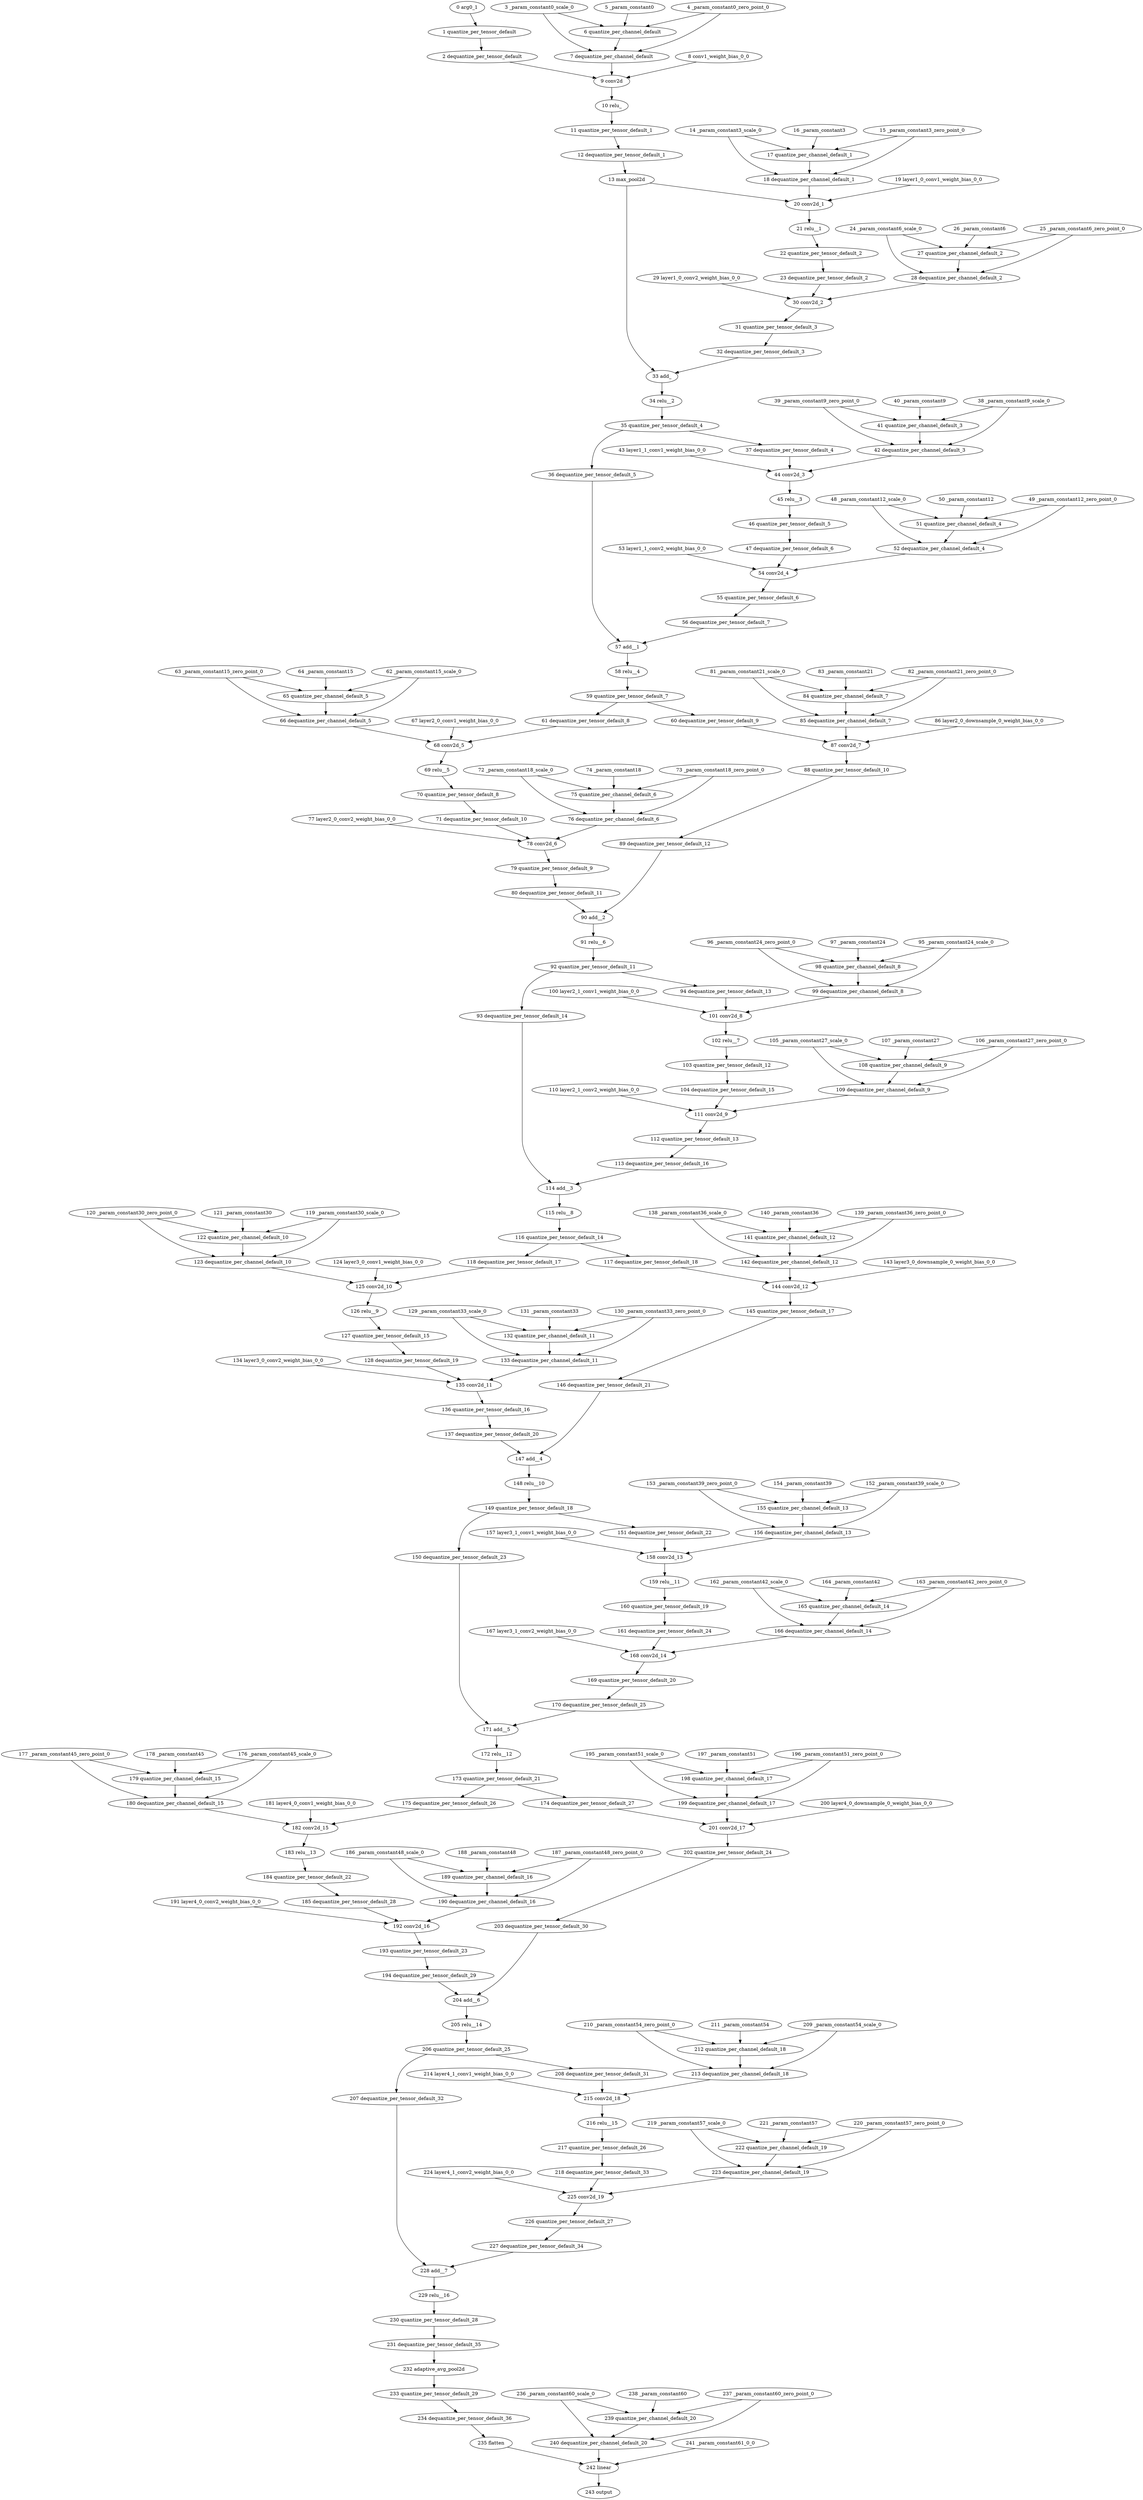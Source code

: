 strict digraph  {
"0 arg0_1" [id=0, type=input];
"1 quantize_per_tensor_default" [id=1, type=quantize_per_tensor];
"2 dequantize_per_tensor_default" [id=2, type=dequantize_per_tensor];
"3 _param_constant0_scale_0" [id=3, type=get_attr];
"4 _param_constant0_zero_point_0" [id=4, type=get_attr];
"5 _param_constant0" [id=5, type=get_attr];
"6 quantize_per_channel_default" [id=6, type=quantize_per_channel];
"7 dequantize_per_channel_default" [id=7, type=dequantize_per_channel];
"8 conv1_weight_bias_0_0" [id=8, type=get_attr];
"9 conv2d" [id=9, type=conv2d];
"10 relu_" [id=10, type=relu_];
"11 quantize_per_tensor_default_1" [id=11, type=quantize_per_tensor];
"12 dequantize_per_tensor_default_1" [id=12, type=dequantize_per_tensor];
"13 max_pool2d" [id=13, type=max_pool2d];
"14 _param_constant3_scale_0" [id=14, type=get_attr];
"15 _param_constant3_zero_point_0" [id=15, type=get_attr];
"16 _param_constant3" [id=16, type=get_attr];
"17 quantize_per_channel_default_1" [id=17, type=quantize_per_channel];
"18 dequantize_per_channel_default_1" [id=18, type=dequantize_per_channel];
"19 layer1_0_conv1_weight_bias_0_0" [id=19, type=get_attr];
"20 conv2d_1" [id=20, type=conv2d];
"21 relu__1" [id=21, type=relu_];
"22 quantize_per_tensor_default_2" [id=22, type=quantize_per_tensor];
"23 dequantize_per_tensor_default_2" [id=23, type=dequantize_per_tensor];
"24 _param_constant6_scale_0" [id=24, type=get_attr];
"25 _param_constant6_zero_point_0" [id=25, type=get_attr];
"26 _param_constant6" [id=26, type=get_attr];
"27 quantize_per_channel_default_2" [id=27, type=quantize_per_channel];
"28 dequantize_per_channel_default_2" [id=28, type=dequantize_per_channel];
"29 layer1_0_conv2_weight_bias_0_0" [id=29, type=get_attr];
"30 conv2d_2" [id=30, type=conv2d];
"31 quantize_per_tensor_default_3" [id=31, type=quantize_per_tensor];
"32 dequantize_per_tensor_default_3" [id=32, type=dequantize_per_tensor];
"33 add_" [id=33, type=add_];
"34 relu__2" [id=34, type=relu_];
"35 quantize_per_tensor_default_4" [id=35, type=quantize_per_tensor];
"36 dequantize_per_tensor_default_5" [id=36, type=dequantize_per_tensor];
"37 dequantize_per_tensor_default_4" [id=37, type=dequantize_per_tensor];
"38 _param_constant9_scale_0" [id=38, type=get_attr];
"39 _param_constant9_zero_point_0" [id=39, type=get_attr];
"40 _param_constant9" [id=40, type=get_attr];
"41 quantize_per_channel_default_3" [id=41, type=quantize_per_channel];
"42 dequantize_per_channel_default_3" [id=42, type=dequantize_per_channel];
"43 layer1_1_conv1_weight_bias_0_0" [id=43, type=get_attr];
"44 conv2d_3" [id=44, type=conv2d];
"45 relu__3" [id=45, type=relu_];
"46 quantize_per_tensor_default_5" [id=46, type=quantize_per_tensor];
"47 dequantize_per_tensor_default_6" [id=47, type=dequantize_per_tensor];
"48 _param_constant12_scale_0" [id=48, type=get_attr];
"49 _param_constant12_zero_point_0" [id=49, type=get_attr];
"50 _param_constant12" [id=50, type=get_attr];
"51 quantize_per_channel_default_4" [id=51, type=quantize_per_channel];
"52 dequantize_per_channel_default_4" [id=52, type=dequantize_per_channel];
"53 layer1_1_conv2_weight_bias_0_0" [id=53, type=get_attr];
"54 conv2d_4" [id=54, type=conv2d];
"55 quantize_per_tensor_default_6" [id=55, type=quantize_per_tensor];
"56 dequantize_per_tensor_default_7" [id=56, type=dequantize_per_tensor];
"57 add__1" [id=57, type=add_];
"58 relu__4" [id=58, type=relu_];
"59 quantize_per_tensor_default_7" [id=59, type=quantize_per_tensor];
"60 dequantize_per_tensor_default_9" [id=60, type=dequantize_per_tensor];
"61 dequantize_per_tensor_default_8" [id=61, type=dequantize_per_tensor];
"62 _param_constant15_scale_0" [id=62, type=get_attr];
"63 _param_constant15_zero_point_0" [id=63, type=get_attr];
"64 _param_constant15" [id=64, type=get_attr];
"65 quantize_per_channel_default_5" [id=65, type=quantize_per_channel];
"66 dequantize_per_channel_default_5" [id=66, type=dequantize_per_channel];
"67 layer2_0_conv1_weight_bias_0_0" [id=67, type=get_attr];
"68 conv2d_5" [id=68, type=conv2d];
"69 relu__5" [id=69, type=relu_];
"70 quantize_per_tensor_default_8" [id=70, type=quantize_per_tensor];
"71 dequantize_per_tensor_default_10" [id=71, type=dequantize_per_tensor];
"72 _param_constant18_scale_0" [id=72, type=get_attr];
"73 _param_constant18_zero_point_0" [id=73, type=get_attr];
"74 _param_constant18" [id=74, type=get_attr];
"75 quantize_per_channel_default_6" [id=75, type=quantize_per_channel];
"76 dequantize_per_channel_default_6" [id=76, type=dequantize_per_channel];
"77 layer2_0_conv2_weight_bias_0_0" [id=77, type=get_attr];
"78 conv2d_6" [id=78, type=conv2d];
"79 quantize_per_tensor_default_9" [id=79, type=quantize_per_tensor];
"80 dequantize_per_tensor_default_11" [id=80, type=dequantize_per_tensor];
"81 _param_constant21_scale_0" [id=81, type=get_attr];
"82 _param_constant21_zero_point_0" [id=82, type=get_attr];
"83 _param_constant21" [id=83, type=get_attr];
"84 quantize_per_channel_default_7" [id=84, type=quantize_per_channel];
"85 dequantize_per_channel_default_7" [id=85, type=dequantize_per_channel];
"86 layer2_0_downsample_0_weight_bias_0_0" [id=86, type=get_attr];
"87 conv2d_7" [id=87, type=conv2d];
"88 quantize_per_tensor_default_10" [id=88, type=quantize_per_tensor];
"89 dequantize_per_tensor_default_12" [id=89, type=dequantize_per_tensor];
"90 add__2" [id=90, type=add_];
"91 relu__6" [id=91, type=relu_];
"92 quantize_per_tensor_default_11" [id=92, type=quantize_per_tensor];
"93 dequantize_per_tensor_default_14" [id=93, type=dequantize_per_tensor];
"94 dequantize_per_tensor_default_13" [id=94, type=dequantize_per_tensor];
"95 _param_constant24_scale_0" [id=95, type=get_attr];
"96 _param_constant24_zero_point_0" [id=96, type=get_attr];
"97 _param_constant24" [id=97, type=get_attr];
"98 quantize_per_channel_default_8" [id=98, type=quantize_per_channel];
"99 dequantize_per_channel_default_8" [id=99, type=dequantize_per_channel];
"100 layer2_1_conv1_weight_bias_0_0" [id=100, type=get_attr];
"101 conv2d_8" [id=101, type=conv2d];
"102 relu__7" [id=102, type=relu_];
"103 quantize_per_tensor_default_12" [id=103, type=quantize_per_tensor];
"104 dequantize_per_tensor_default_15" [id=104, type=dequantize_per_tensor];
"105 _param_constant27_scale_0" [id=105, type=get_attr];
"106 _param_constant27_zero_point_0" [id=106, type=get_attr];
"107 _param_constant27" [id=107, type=get_attr];
"108 quantize_per_channel_default_9" [id=108, type=quantize_per_channel];
"109 dequantize_per_channel_default_9" [id=109, type=dequantize_per_channel];
"110 layer2_1_conv2_weight_bias_0_0" [id=110, type=get_attr];
"111 conv2d_9" [id=111, type=conv2d];
"112 quantize_per_tensor_default_13" [id=112, type=quantize_per_tensor];
"113 dequantize_per_tensor_default_16" [id=113, type=dequantize_per_tensor];
"114 add__3" [id=114, type=add_];
"115 relu__8" [id=115, type=relu_];
"116 quantize_per_tensor_default_14" [id=116, type=quantize_per_tensor];
"117 dequantize_per_tensor_default_18" [id=117, type=dequantize_per_tensor];
"118 dequantize_per_tensor_default_17" [id=118, type=dequantize_per_tensor];
"119 _param_constant30_scale_0" [id=119, type=get_attr];
"120 _param_constant30_zero_point_0" [id=120, type=get_attr];
"121 _param_constant30" [id=121, type=get_attr];
"122 quantize_per_channel_default_10" [id=122, type=quantize_per_channel];
"123 dequantize_per_channel_default_10" [id=123, type=dequantize_per_channel];
"124 layer3_0_conv1_weight_bias_0_0" [id=124, type=get_attr];
"125 conv2d_10" [id=125, type=conv2d];
"126 relu__9" [id=126, type=relu_];
"127 quantize_per_tensor_default_15" [id=127, type=quantize_per_tensor];
"128 dequantize_per_tensor_default_19" [id=128, type=dequantize_per_tensor];
"129 _param_constant33_scale_0" [id=129, type=get_attr];
"130 _param_constant33_zero_point_0" [id=130, type=get_attr];
"131 _param_constant33" [id=131, type=get_attr];
"132 quantize_per_channel_default_11" [id=132, type=quantize_per_channel];
"133 dequantize_per_channel_default_11" [id=133, type=dequantize_per_channel];
"134 layer3_0_conv2_weight_bias_0_0" [id=134, type=get_attr];
"135 conv2d_11" [id=135, type=conv2d];
"136 quantize_per_tensor_default_16" [id=136, type=quantize_per_tensor];
"137 dequantize_per_tensor_default_20" [id=137, type=dequantize_per_tensor];
"138 _param_constant36_scale_0" [id=138, type=get_attr];
"139 _param_constant36_zero_point_0" [id=139, type=get_attr];
"140 _param_constant36" [id=140, type=get_attr];
"141 quantize_per_channel_default_12" [id=141, type=quantize_per_channel];
"142 dequantize_per_channel_default_12" [id=142, type=dequantize_per_channel];
"143 layer3_0_downsample_0_weight_bias_0_0" [id=143, type=get_attr];
"144 conv2d_12" [id=144, type=conv2d];
"145 quantize_per_tensor_default_17" [id=145, type=quantize_per_tensor];
"146 dequantize_per_tensor_default_21" [id=146, type=dequantize_per_tensor];
"147 add__4" [id=147, type=add_];
"148 relu__10" [id=148, type=relu_];
"149 quantize_per_tensor_default_18" [id=149, type=quantize_per_tensor];
"150 dequantize_per_tensor_default_23" [id=150, type=dequantize_per_tensor];
"151 dequantize_per_tensor_default_22" [id=151, type=dequantize_per_tensor];
"152 _param_constant39_scale_0" [id=152, type=get_attr];
"153 _param_constant39_zero_point_0" [id=153, type=get_attr];
"154 _param_constant39" [id=154, type=get_attr];
"155 quantize_per_channel_default_13" [id=155, type=quantize_per_channel];
"156 dequantize_per_channel_default_13" [id=156, type=dequantize_per_channel];
"157 layer3_1_conv1_weight_bias_0_0" [id=157, type=get_attr];
"158 conv2d_13" [id=158, type=conv2d];
"159 relu__11" [id=159, type=relu_];
"160 quantize_per_tensor_default_19" [id=160, type=quantize_per_tensor];
"161 dequantize_per_tensor_default_24" [id=161, type=dequantize_per_tensor];
"162 _param_constant42_scale_0" [id=162, type=get_attr];
"163 _param_constant42_zero_point_0" [id=163, type=get_attr];
"164 _param_constant42" [id=164, type=get_attr];
"165 quantize_per_channel_default_14" [id=165, type=quantize_per_channel];
"166 dequantize_per_channel_default_14" [id=166, type=dequantize_per_channel];
"167 layer3_1_conv2_weight_bias_0_0" [id=167, type=get_attr];
"168 conv2d_14" [id=168, type=conv2d];
"169 quantize_per_tensor_default_20" [id=169, type=quantize_per_tensor];
"170 dequantize_per_tensor_default_25" [id=170, type=dequantize_per_tensor];
"171 add__5" [id=171, type=add_];
"172 relu__12" [id=172, type=relu_];
"173 quantize_per_tensor_default_21" [id=173, type=quantize_per_tensor];
"174 dequantize_per_tensor_default_27" [id=174, type=dequantize_per_tensor];
"175 dequantize_per_tensor_default_26" [id=175, type=dequantize_per_tensor];
"176 _param_constant45_scale_0" [id=176, type=get_attr];
"177 _param_constant45_zero_point_0" [id=177, type=get_attr];
"178 _param_constant45" [id=178, type=get_attr];
"179 quantize_per_channel_default_15" [id=179, type=quantize_per_channel];
"180 dequantize_per_channel_default_15" [id=180, type=dequantize_per_channel];
"181 layer4_0_conv1_weight_bias_0_0" [id=181, type=get_attr];
"182 conv2d_15" [id=182, type=conv2d];
"183 relu__13" [id=183, type=relu_];
"184 quantize_per_tensor_default_22" [id=184, type=quantize_per_tensor];
"185 dequantize_per_tensor_default_28" [id=185, type=dequantize_per_tensor];
"186 _param_constant48_scale_0" [id=186, type=get_attr];
"187 _param_constant48_zero_point_0" [id=187, type=get_attr];
"188 _param_constant48" [id=188, type=get_attr];
"189 quantize_per_channel_default_16" [id=189, type=quantize_per_channel];
"190 dequantize_per_channel_default_16" [id=190, type=dequantize_per_channel];
"191 layer4_0_conv2_weight_bias_0_0" [id=191, type=get_attr];
"192 conv2d_16" [id=192, type=conv2d];
"193 quantize_per_tensor_default_23" [id=193, type=quantize_per_tensor];
"194 dequantize_per_tensor_default_29" [id=194, type=dequantize_per_tensor];
"195 _param_constant51_scale_0" [id=195, type=get_attr];
"196 _param_constant51_zero_point_0" [id=196, type=get_attr];
"197 _param_constant51" [id=197, type=get_attr];
"198 quantize_per_channel_default_17" [id=198, type=quantize_per_channel];
"199 dequantize_per_channel_default_17" [id=199, type=dequantize_per_channel];
"200 layer4_0_downsample_0_weight_bias_0_0" [id=200, type=get_attr];
"201 conv2d_17" [id=201, type=conv2d];
"202 quantize_per_tensor_default_24" [id=202, type=quantize_per_tensor];
"203 dequantize_per_tensor_default_30" [id=203, type=dequantize_per_tensor];
"204 add__6" [id=204, type=add_];
"205 relu__14" [id=205, type=relu_];
"206 quantize_per_tensor_default_25" [id=206, type=quantize_per_tensor];
"207 dequantize_per_tensor_default_32" [id=207, type=dequantize_per_tensor];
"208 dequantize_per_tensor_default_31" [id=208, type=dequantize_per_tensor];
"209 _param_constant54_scale_0" [id=209, type=get_attr];
"210 _param_constant54_zero_point_0" [id=210, type=get_attr];
"211 _param_constant54" [id=211, type=get_attr];
"212 quantize_per_channel_default_18" [id=212, type=quantize_per_channel];
"213 dequantize_per_channel_default_18" [id=213, type=dequantize_per_channel];
"214 layer4_1_conv1_weight_bias_0_0" [id=214, type=get_attr];
"215 conv2d_18" [id=215, type=conv2d];
"216 relu__15" [id=216, type=relu_];
"217 quantize_per_tensor_default_26" [id=217, type=quantize_per_tensor];
"218 dequantize_per_tensor_default_33" [id=218, type=dequantize_per_tensor];
"219 _param_constant57_scale_0" [id=219, type=get_attr];
"220 _param_constant57_zero_point_0" [id=220, type=get_attr];
"221 _param_constant57" [id=221, type=get_attr];
"222 quantize_per_channel_default_19" [id=222, type=quantize_per_channel];
"223 dequantize_per_channel_default_19" [id=223, type=dequantize_per_channel];
"224 layer4_1_conv2_weight_bias_0_0" [id=224, type=get_attr];
"225 conv2d_19" [id=225, type=conv2d];
"226 quantize_per_tensor_default_27" [id=226, type=quantize_per_tensor];
"227 dequantize_per_tensor_default_34" [id=227, type=dequantize_per_tensor];
"228 add__7" [id=228, type=add_];
"229 relu__16" [id=229, type=relu_];
"230 quantize_per_tensor_default_28" [id=230, type=quantize_per_tensor];
"231 dequantize_per_tensor_default_35" [id=231, type=dequantize_per_tensor];
"232 adaptive_avg_pool2d" [id=232, type=adaptive_avg_pool2d];
"233 quantize_per_tensor_default_29" [id=233, type=quantize_per_tensor];
"234 dequantize_per_tensor_default_36" [id=234, type=dequantize_per_tensor];
"235 flatten" [id=235, type=flatten];
"236 _param_constant60_scale_0" [id=236, type=get_attr];
"237 _param_constant60_zero_point_0" [id=237, type=get_attr];
"238 _param_constant60" [id=238, type=get_attr];
"239 quantize_per_channel_default_20" [id=239, type=quantize_per_channel];
"240 dequantize_per_channel_default_20" [id=240, type=dequantize_per_channel];
"241 _param_constant61_0_0" [id=241, type=get_attr];
"242 linear" [id=242, type=linear];
"243 output" [id=243, type=output];
"0 arg0_1" -> "1 quantize_per_tensor_default";
"1 quantize_per_tensor_default" -> "2 dequantize_per_tensor_default";
"2 dequantize_per_tensor_default" -> "9 conv2d";
"3 _param_constant0_scale_0" -> "6 quantize_per_channel_default";
"3 _param_constant0_scale_0" -> "7 dequantize_per_channel_default";
"4 _param_constant0_zero_point_0" -> "6 quantize_per_channel_default";
"4 _param_constant0_zero_point_0" -> "7 dequantize_per_channel_default";
"5 _param_constant0" -> "6 quantize_per_channel_default";
"6 quantize_per_channel_default" -> "7 dequantize_per_channel_default";
"7 dequantize_per_channel_default" -> "9 conv2d";
"8 conv1_weight_bias_0_0" -> "9 conv2d";
"9 conv2d" -> "10 relu_";
"10 relu_" -> "11 quantize_per_tensor_default_1";
"11 quantize_per_tensor_default_1" -> "12 dequantize_per_tensor_default_1";
"12 dequantize_per_tensor_default_1" -> "13 max_pool2d";
"13 max_pool2d" -> "20 conv2d_1";
"13 max_pool2d" -> "33 add_";
"14 _param_constant3_scale_0" -> "17 quantize_per_channel_default_1";
"14 _param_constant3_scale_0" -> "18 dequantize_per_channel_default_1";
"15 _param_constant3_zero_point_0" -> "17 quantize_per_channel_default_1";
"15 _param_constant3_zero_point_0" -> "18 dequantize_per_channel_default_1";
"16 _param_constant3" -> "17 quantize_per_channel_default_1";
"17 quantize_per_channel_default_1" -> "18 dequantize_per_channel_default_1";
"18 dequantize_per_channel_default_1" -> "20 conv2d_1";
"19 layer1_0_conv1_weight_bias_0_0" -> "20 conv2d_1";
"20 conv2d_1" -> "21 relu__1";
"21 relu__1" -> "22 quantize_per_tensor_default_2";
"22 quantize_per_tensor_default_2" -> "23 dequantize_per_tensor_default_2";
"23 dequantize_per_tensor_default_2" -> "30 conv2d_2";
"24 _param_constant6_scale_0" -> "27 quantize_per_channel_default_2";
"24 _param_constant6_scale_0" -> "28 dequantize_per_channel_default_2";
"25 _param_constant6_zero_point_0" -> "27 quantize_per_channel_default_2";
"25 _param_constant6_zero_point_0" -> "28 dequantize_per_channel_default_2";
"26 _param_constant6" -> "27 quantize_per_channel_default_2";
"27 quantize_per_channel_default_2" -> "28 dequantize_per_channel_default_2";
"28 dequantize_per_channel_default_2" -> "30 conv2d_2";
"29 layer1_0_conv2_weight_bias_0_0" -> "30 conv2d_2";
"30 conv2d_2" -> "31 quantize_per_tensor_default_3";
"31 quantize_per_tensor_default_3" -> "32 dequantize_per_tensor_default_3";
"32 dequantize_per_tensor_default_3" -> "33 add_";
"33 add_" -> "34 relu__2";
"34 relu__2" -> "35 quantize_per_tensor_default_4";
"35 quantize_per_tensor_default_4" -> "36 dequantize_per_tensor_default_5";
"35 quantize_per_tensor_default_4" -> "37 dequantize_per_tensor_default_4";
"36 dequantize_per_tensor_default_5" -> "57 add__1";
"37 dequantize_per_tensor_default_4" -> "44 conv2d_3";
"38 _param_constant9_scale_0" -> "41 quantize_per_channel_default_3";
"38 _param_constant9_scale_0" -> "42 dequantize_per_channel_default_3";
"39 _param_constant9_zero_point_0" -> "41 quantize_per_channel_default_3";
"39 _param_constant9_zero_point_0" -> "42 dequantize_per_channel_default_3";
"40 _param_constant9" -> "41 quantize_per_channel_default_3";
"41 quantize_per_channel_default_3" -> "42 dequantize_per_channel_default_3";
"42 dequantize_per_channel_default_3" -> "44 conv2d_3";
"43 layer1_1_conv1_weight_bias_0_0" -> "44 conv2d_3";
"44 conv2d_3" -> "45 relu__3";
"45 relu__3" -> "46 quantize_per_tensor_default_5";
"46 quantize_per_tensor_default_5" -> "47 dequantize_per_tensor_default_6";
"47 dequantize_per_tensor_default_6" -> "54 conv2d_4";
"48 _param_constant12_scale_0" -> "51 quantize_per_channel_default_4";
"48 _param_constant12_scale_0" -> "52 dequantize_per_channel_default_4";
"49 _param_constant12_zero_point_0" -> "51 quantize_per_channel_default_4";
"49 _param_constant12_zero_point_0" -> "52 dequantize_per_channel_default_4";
"50 _param_constant12" -> "51 quantize_per_channel_default_4";
"51 quantize_per_channel_default_4" -> "52 dequantize_per_channel_default_4";
"52 dequantize_per_channel_default_4" -> "54 conv2d_4";
"53 layer1_1_conv2_weight_bias_0_0" -> "54 conv2d_4";
"54 conv2d_4" -> "55 quantize_per_tensor_default_6";
"55 quantize_per_tensor_default_6" -> "56 dequantize_per_tensor_default_7";
"56 dequantize_per_tensor_default_7" -> "57 add__1";
"57 add__1" -> "58 relu__4";
"58 relu__4" -> "59 quantize_per_tensor_default_7";
"59 quantize_per_tensor_default_7" -> "60 dequantize_per_tensor_default_9";
"59 quantize_per_tensor_default_7" -> "61 dequantize_per_tensor_default_8";
"60 dequantize_per_tensor_default_9" -> "87 conv2d_7";
"61 dequantize_per_tensor_default_8" -> "68 conv2d_5";
"62 _param_constant15_scale_0" -> "65 quantize_per_channel_default_5";
"62 _param_constant15_scale_0" -> "66 dequantize_per_channel_default_5";
"63 _param_constant15_zero_point_0" -> "65 quantize_per_channel_default_5";
"63 _param_constant15_zero_point_0" -> "66 dequantize_per_channel_default_5";
"64 _param_constant15" -> "65 quantize_per_channel_default_5";
"65 quantize_per_channel_default_5" -> "66 dequantize_per_channel_default_5";
"66 dequantize_per_channel_default_5" -> "68 conv2d_5";
"67 layer2_0_conv1_weight_bias_0_0" -> "68 conv2d_5";
"68 conv2d_5" -> "69 relu__5";
"69 relu__5" -> "70 quantize_per_tensor_default_8";
"70 quantize_per_tensor_default_8" -> "71 dequantize_per_tensor_default_10";
"71 dequantize_per_tensor_default_10" -> "78 conv2d_6";
"72 _param_constant18_scale_0" -> "75 quantize_per_channel_default_6";
"72 _param_constant18_scale_0" -> "76 dequantize_per_channel_default_6";
"73 _param_constant18_zero_point_0" -> "75 quantize_per_channel_default_6";
"73 _param_constant18_zero_point_0" -> "76 dequantize_per_channel_default_6";
"74 _param_constant18" -> "75 quantize_per_channel_default_6";
"75 quantize_per_channel_default_6" -> "76 dequantize_per_channel_default_6";
"76 dequantize_per_channel_default_6" -> "78 conv2d_6";
"77 layer2_0_conv2_weight_bias_0_0" -> "78 conv2d_6";
"78 conv2d_6" -> "79 quantize_per_tensor_default_9";
"79 quantize_per_tensor_default_9" -> "80 dequantize_per_tensor_default_11";
"80 dequantize_per_tensor_default_11" -> "90 add__2";
"81 _param_constant21_scale_0" -> "84 quantize_per_channel_default_7";
"81 _param_constant21_scale_0" -> "85 dequantize_per_channel_default_7";
"82 _param_constant21_zero_point_0" -> "84 quantize_per_channel_default_7";
"82 _param_constant21_zero_point_0" -> "85 dequantize_per_channel_default_7";
"83 _param_constant21" -> "84 quantize_per_channel_default_7";
"84 quantize_per_channel_default_7" -> "85 dequantize_per_channel_default_7";
"85 dequantize_per_channel_default_7" -> "87 conv2d_7";
"86 layer2_0_downsample_0_weight_bias_0_0" -> "87 conv2d_7";
"87 conv2d_7" -> "88 quantize_per_tensor_default_10";
"88 quantize_per_tensor_default_10" -> "89 dequantize_per_tensor_default_12";
"89 dequantize_per_tensor_default_12" -> "90 add__2";
"90 add__2" -> "91 relu__6";
"91 relu__6" -> "92 quantize_per_tensor_default_11";
"92 quantize_per_tensor_default_11" -> "93 dequantize_per_tensor_default_14";
"92 quantize_per_tensor_default_11" -> "94 dequantize_per_tensor_default_13";
"93 dequantize_per_tensor_default_14" -> "114 add__3";
"94 dequantize_per_tensor_default_13" -> "101 conv2d_8";
"95 _param_constant24_scale_0" -> "98 quantize_per_channel_default_8";
"95 _param_constant24_scale_0" -> "99 dequantize_per_channel_default_8";
"96 _param_constant24_zero_point_0" -> "98 quantize_per_channel_default_8";
"96 _param_constant24_zero_point_0" -> "99 dequantize_per_channel_default_8";
"97 _param_constant24" -> "98 quantize_per_channel_default_8";
"98 quantize_per_channel_default_8" -> "99 dequantize_per_channel_default_8";
"99 dequantize_per_channel_default_8" -> "101 conv2d_8";
"100 layer2_1_conv1_weight_bias_0_0" -> "101 conv2d_8";
"101 conv2d_8" -> "102 relu__7";
"102 relu__7" -> "103 quantize_per_tensor_default_12";
"103 quantize_per_tensor_default_12" -> "104 dequantize_per_tensor_default_15";
"104 dequantize_per_tensor_default_15" -> "111 conv2d_9";
"105 _param_constant27_scale_0" -> "108 quantize_per_channel_default_9";
"105 _param_constant27_scale_0" -> "109 dequantize_per_channel_default_9";
"106 _param_constant27_zero_point_0" -> "108 quantize_per_channel_default_9";
"106 _param_constant27_zero_point_0" -> "109 dequantize_per_channel_default_9";
"107 _param_constant27" -> "108 quantize_per_channel_default_9";
"108 quantize_per_channel_default_9" -> "109 dequantize_per_channel_default_9";
"109 dequantize_per_channel_default_9" -> "111 conv2d_9";
"110 layer2_1_conv2_weight_bias_0_0" -> "111 conv2d_9";
"111 conv2d_9" -> "112 quantize_per_tensor_default_13";
"112 quantize_per_tensor_default_13" -> "113 dequantize_per_tensor_default_16";
"113 dequantize_per_tensor_default_16" -> "114 add__3";
"114 add__3" -> "115 relu__8";
"115 relu__8" -> "116 quantize_per_tensor_default_14";
"116 quantize_per_tensor_default_14" -> "117 dequantize_per_tensor_default_18";
"116 quantize_per_tensor_default_14" -> "118 dequantize_per_tensor_default_17";
"117 dequantize_per_tensor_default_18" -> "144 conv2d_12";
"118 dequantize_per_tensor_default_17" -> "125 conv2d_10";
"119 _param_constant30_scale_0" -> "122 quantize_per_channel_default_10";
"119 _param_constant30_scale_0" -> "123 dequantize_per_channel_default_10";
"120 _param_constant30_zero_point_0" -> "122 quantize_per_channel_default_10";
"120 _param_constant30_zero_point_0" -> "123 dequantize_per_channel_default_10";
"121 _param_constant30" -> "122 quantize_per_channel_default_10";
"122 quantize_per_channel_default_10" -> "123 dequantize_per_channel_default_10";
"123 dequantize_per_channel_default_10" -> "125 conv2d_10";
"124 layer3_0_conv1_weight_bias_0_0" -> "125 conv2d_10";
"125 conv2d_10" -> "126 relu__9";
"126 relu__9" -> "127 quantize_per_tensor_default_15";
"127 quantize_per_tensor_default_15" -> "128 dequantize_per_tensor_default_19";
"128 dequantize_per_tensor_default_19" -> "135 conv2d_11";
"129 _param_constant33_scale_0" -> "132 quantize_per_channel_default_11";
"129 _param_constant33_scale_0" -> "133 dequantize_per_channel_default_11";
"130 _param_constant33_zero_point_0" -> "132 quantize_per_channel_default_11";
"130 _param_constant33_zero_point_0" -> "133 dequantize_per_channel_default_11";
"131 _param_constant33" -> "132 quantize_per_channel_default_11";
"132 quantize_per_channel_default_11" -> "133 dequantize_per_channel_default_11";
"133 dequantize_per_channel_default_11" -> "135 conv2d_11";
"134 layer3_0_conv2_weight_bias_0_0" -> "135 conv2d_11";
"135 conv2d_11" -> "136 quantize_per_tensor_default_16";
"136 quantize_per_tensor_default_16" -> "137 dequantize_per_tensor_default_20";
"137 dequantize_per_tensor_default_20" -> "147 add__4";
"138 _param_constant36_scale_0" -> "141 quantize_per_channel_default_12";
"138 _param_constant36_scale_0" -> "142 dequantize_per_channel_default_12";
"139 _param_constant36_zero_point_0" -> "141 quantize_per_channel_default_12";
"139 _param_constant36_zero_point_0" -> "142 dequantize_per_channel_default_12";
"140 _param_constant36" -> "141 quantize_per_channel_default_12";
"141 quantize_per_channel_default_12" -> "142 dequantize_per_channel_default_12";
"142 dequantize_per_channel_default_12" -> "144 conv2d_12";
"143 layer3_0_downsample_0_weight_bias_0_0" -> "144 conv2d_12";
"144 conv2d_12" -> "145 quantize_per_tensor_default_17";
"145 quantize_per_tensor_default_17" -> "146 dequantize_per_tensor_default_21";
"146 dequantize_per_tensor_default_21" -> "147 add__4";
"147 add__4" -> "148 relu__10";
"148 relu__10" -> "149 quantize_per_tensor_default_18";
"149 quantize_per_tensor_default_18" -> "150 dequantize_per_tensor_default_23";
"149 quantize_per_tensor_default_18" -> "151 dequantize_per_tensor_default_22";
"150 dequantize_per_tensor_default_23" -> "171 add__5";
"151 dequantize_per_tensor_default_22" -> "158 conv2d_13";
"152 _param_constant39_scale_0" -> "155 quantize_per_channel_default_13";
"152 _param_constant39_scale_0" -> "156 dequantize_per_channel_default_13";
"153 _param_constant39_zero_point_0" -> "155 quantize_per_channel_default_13";
"153 _param_constant39_zero_point_0" -> "156 dequantize_per_channel_default_13";
"154 _param_constant39" -> "155 quantize_per_channel_default_13";
"155 quantize_per_channel_default_13" -> "156 dequantize_per_channel_default_13";
"156 dequantize_per_channel_default_13" -> "158 conv2d_13";
"157 layer3_1_conv1_weight_bias_0_0" -> "158 conv2d_13";
"158 conv2d_13" -> "159 relu__11";
"159 relu__11" -> "160 quantize_per_tensor_default_19";
"160 quantize_per_tensor_default_19" -> "161 dequantize_per_tensor_default_24";
"161 dequantize_per_tensor_default_24" -> "168 conv2d_14";
"162 _param_constant42_scale_0" -> "165 quantize_per_channel_default_14";
"162 _param_constant42_scale_0" -> "166 dequantize_per_channel_default_14";
"163 _param_constant42_zero_point_0" -> "165 quantize_per_channel_default_14";
"163 _param_constant42_zero_point_0" -> "166 dequantize_per_channel_default_14";
"164 _param_constant42" -> "165 quantize_per_channel_default_14";
"165 quantize_per_channel_default_14" -> "166 dequantize_per_channel_default_14";
"166 dequantize_per_channel_default_14" -> "168 conv2d_14";
"167 layer3_1_conv2_weight_bias_0_0" -> "168 conv2d_14";
"168 conv2d_14" -> "169 quantize_per_tensor_default_20";
"169 quantize_per_tensor_default_20" -> "170 dequantize_per_tensor_default_25";
"170 dequantize_per_tensor_default_25" -> "171 add__5";
"171 add__5" -> "172 relu__12";
"172 relu__12" -> "173 quantize_per_tensor_default_21";
"173 quantize_per_tensor_default_21" -> "174 dequantize_per_tensor_default_27";
"173 quantize_per_tensor_default_21" -> "175 dequantize_per_tensor_default_26";
"174 dequantize_per_tensor_default_27" -> "201 conv2d_17";
"175 dequantize_per_tensor_default_26" -> "182 conv2d_15";
"176 _param_constant45_scale_0" -> "179 quantize_per_channel_default_15";
"176 _param_constant45_scale_0" -> "180 dequantize_per_channel_default_15";
"177 _param_constant45_zero_point_0" -> "179 quantize_per_channel_default_15";
"177 _param_constant45_zero_point_0" -> "180 dequantize_per_channel_default_15";
"178 _param_constant45" -> "179 quantize_per_channel_default_15";
"179 quantize_per_channel_default_15" -> "180 dequantize_per_channel_default_15";
"180 dequantize_per_channel_default_15" -> "182 conv2d_15";
"181 layer4_0_conv1_weight_bias_0_0" -> "182 conv2d_15";
"182 conv2d_15" -> "183 relu__13";
"183 relu__13" -> "184 quantize_per_tensor_default_22";
"184 quantize_per_tensor_default_22" -> "185 dequantize_per_tensor_default_28";
"185 dequantize_per_tensor_default_28" -> "192 conv2d_16";
"186 _param_constant48_scale_0" -> "189 quantize_per_channel_default_16";
"186 _param_constant48_scale_0" -> "190 dequantize_per_channel_default_16";
"187 _param_constant48_zero_point_0" -> "189 quantize_per_channel_default_16";
"187 _param_constant48_zero_point_0" -> "190 dequantize_per_channel_default_16";
"188 _param_constant48" -> "189 quantize_per_channel_default_16";
"189 quantize_per_channel_default_16" -> "190 dequantize_per_channel_default_16";
"190 dequantize_per_channel_default_16" -> "192 conv2d_16";
"191 layer4_0_conv2_weight_bias_0_0" -> "192 conv2d_16";
"192 conv2d_16" -> "193 quantize_per_tensor_default_23";
"193 quantize_per_tensor_default_23" -> "194 dequantize_per_tensor_default_29";
"194 dequantize_per_tensor_default_29" -> "204 add__6";
"195 _param_constant51_scale_0" -> "198 quantize_per_channel_default_17";
"195 _param_constant51_scale_0" -> "199 dequantize_per_channel_default_17";
"196 _param_constant51_zero_point_0" -> "198 quantize_per_channel_default_17";
"196 _param_constant51_zero_point_0" -> "199 dequantize_per_channel_default_17";
"197 _param_constant51" -> "198 quantize_per_channel_default_17";
"198 quantize_per_channel_default_17" -> "199 dequantize_per_channel_default_17";
"199 dequantize_per_channel_default_17" -> "201 conv2d_17";
"200 layer4_0_downsample_0_weight_bias_0_0" -> "201 conv2d_17";
"201 conv2d_17" -> "202 quantize_per_tensor_default_24";
"202 quantize_per_tensor_default_24" -> "203 dequantize_per_tensor_default_30";
"203 dequantize_per_tensor_default_30" -> "204 add__6";
"204 add__6" -> "205 relu__14";
"205 relu__14" -> "206 quantize_per_tensor_default_25";
"206 quantize_per_tensor_default_25" -> "207 dequantize_per_tensor_default_32";
"206 quantize_per_tensor_default_25" -> "208 dequantize_per_tensor_default_31";
"207 dequantize_per_tensor_default_32" -> "228 add__7";
"208 dequantize_per_tensor_default_31" -> "215 conv2d_18";
"209 _param_constant54_scale_0" -> "212 quantize_per_channel_default_18";
"209 _param_constant54_scale_0" -> "213 dequantize_per_channel_default_18";
"210 _param_constant54_zero_point_0" -> "212 quantize_per_channel_default_18";
"210 _param_constant54_zero_point_0" -> "213 dequantize_per_channel_default_18";
"211 _param_constant54" -> "212 quantize_per_channel_default_18";
"212 quantize_per_channel_default_18" -> "213 dequantize_per_channel_default_18";
"213 dequantize_per_channel_default_18" -> "215 conv2d_18";
"214 layer4_1_conv1_weight_bias_0_0" -> "215 conv2d_18";
"215 conv2d_18" -> "216 relu__15";
"216 relu__15" -> "217 quantize_per_tensor_default_26";
"217 quantize_per_tensor_default_26" -> "218 dequantize_per_tensor_default_33";
"218 dequantize_per_tensor_default_33" -> "225 conv2d_19";
"219 _param_constant57_scale_0" -> "222 quantize_per_channel_default_19";
"219 _param_constant57_scale_0" -> "223 dequantize_per_channel_default_19";
"220 _param_constant57_zero_point_0" -> "222 quantize_per_channel_default_19";
"220 _param_constant57_zero_point_0" -> "223 dequantize_per_channel_default_19";
"221 _param_constant57" -> "222 quantize_per_channel_default_19";
"222 quantize_per_channel_default_19" -> "223 dequantize_per_channel_default_19";
"223 dequantize_per_channel_default_19" -> "225 conv2d_19";
"224 layer4_1_conv2_weight_bias_0_0" -> "225 conv2d_19";
"225 conv2d_19" -> "226 quantize_per_tensor_default_27";
"226 quantize_per_tensor_default_27" -> "227 dequantize_per_tensor_default_34";
"227 dequantize_per_tensor_default_34" -> "228 add__7";
"228 add__7" -> "229 relu__16";
"229 relu__16" -> "230 quantize_per_tensor_default_28";
"230 quantize_per_tensor_default_28" -> "231 dequantize_per_tensor_default_35";
"231 dequantize_per_tensor_default_35" -> "232 adaptive_avg_pool2d";
"232 adaptive_avg_pool2d" -> "233 quantize_per_tensor_default_29";
"233 quantize_per_tensor_default_29" -> "234 dequantize_per_tensor_default_36";
"234 dequantize_per_tensor_default_36" -> "235 flatten";
"235 flatten" -> "242 linear";
"236 _param_constant60_scale_0" -> "239 quantize_per_channel_default_20";
"236 _param_constant60_scale_0" -> "240 dequantize_per_channel_default_20";
"237 _param_constant60_zero_point_0" -> "239 quantize_per_channel_default_20";
"237 _param_constant60_zero_point_0" -> "240 dequantize_per_channel_default_20";
"238 _param_constant60" -> "239 quantize_per_channel_default_20";
"239 quantize_per_channel_default_20" -> "240 dequantize_per_channel_default_20";
"240 dequantize_per_channel_default_20" -> "242 linear";
"241 _param_constant61_0_0" -> "242 linear";
"242 linear" -> "243 output";
}

